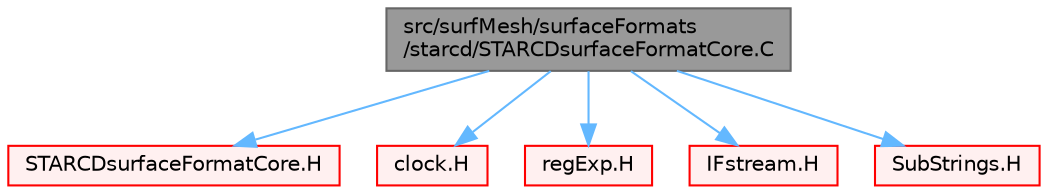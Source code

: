 digraph "src/surfMesh/surfaceFormats/starcd/STARCDsurfaceFormatCore.C"
{
 // LATEX_PDF_SIZE
  bgcolor="transparent";
  edge [fontname=Helvetica,fontsize=10,labelfontname=Helvetica,labelfontsize=10];
  node [fontname=Helvetica,fontsize=10,shape=box,height=0.2,width=0.4];
  Node1 [id="Node000001",label="src/surfMesh/surfaceFormats\l/starcd/STARCDsurfaceFormatCore.C",height=0.2,width=0.4,color="gray40", fillcolor="grey60", style="filled", fontcolor="black",tooltip=" "];
  Node1 -> Node2 [id="edge1_Node000001_Node000002",color="steelblue1",style="solid",tooltip=" "];
  Node2 [id="Node000002",label="STARCDsurfaceFormatCore.H",height=0.2,width=0.4,color="red", fillcolor="#FFF0F0", style="filled",URL="$STARCDsurfaceFormatCore_8H.html",tooltip=" "];
  Node1 -> Node272 [id="edge2_Node000001_Node000272",color="steelblue1",style="solid",tooltip=" "];
  Node272 [id="Node000272",label="clock.H",height=0.2,width=0.4,color="red", fillcolor="#FFF0F0", style="filled",URL="$clock_8H.html",tooltip=" "];
  Node1 -> Node62 [id="edge3_Node000001_Node000062",color="steelblue1",style="solid",tooltip=" "];
  Node62 [id="Node000062",label="regExp.H",height=0.2,width=0.4,color="red", fillcolor="#FFF0F0", style="filled",URL="$regExp_8H.html",tooltip=" "];
  Node1 -> Node22 [id="edge4_Node000001_Node000022",color="steelblue1",style="solid",tooltip=" "];
  Node22 [id="Node000022",label="IFstream.H",height=0.2,width=0.4,color="red", fillcolor="#FFF0F0", style="filled",URL="$IFstream_8H.html",tooltip=" "];
  Node1 -> Node274 [id="edge5_Node000001_Node000274",color="steelblue1",style="solid",tooltip=" "];
  Node274 [id="Node000274",label="SubStrings.H",height=0.2,width=0.4,color="red", fillcolor="#FFF0F0", style="filled",URL="$SubStrings_8H.html",tooltip=" "];
}
